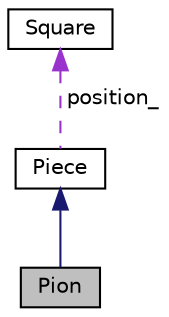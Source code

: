 digraph "Pion"
{
  edge [fontname="Helvetica",fontsize="10",labelfontname="Helvetica",labelfontsize="10"];
  node [fontname="Helvetica",fontsize="10",shape=record];
  Node2 [label="Pion",height=0.2,width=0.4,color="black", fillcolor="grey75", style="filled", fontcolor="black"];
  Node3 -> Node2 [dir="back",color="midnightblue",fontsize="10",style="solid",fontname="Helvetica"];
  Node3 [label="Piece",height=0.2,width=0.4,color="black", fillcolor="white", style="filled",URL="$classPiece.html"];
  Node4 -> Node3 [dir="back",color="darkorchid3",fontsize="10",style="dashed",label=" position_" ,fontname="Helvetica"];
  Node4 [label="Square",height=0.2,width=0.4,color="black", fillcolor="white", style="filled",URL="$classSquare.html"];
}
